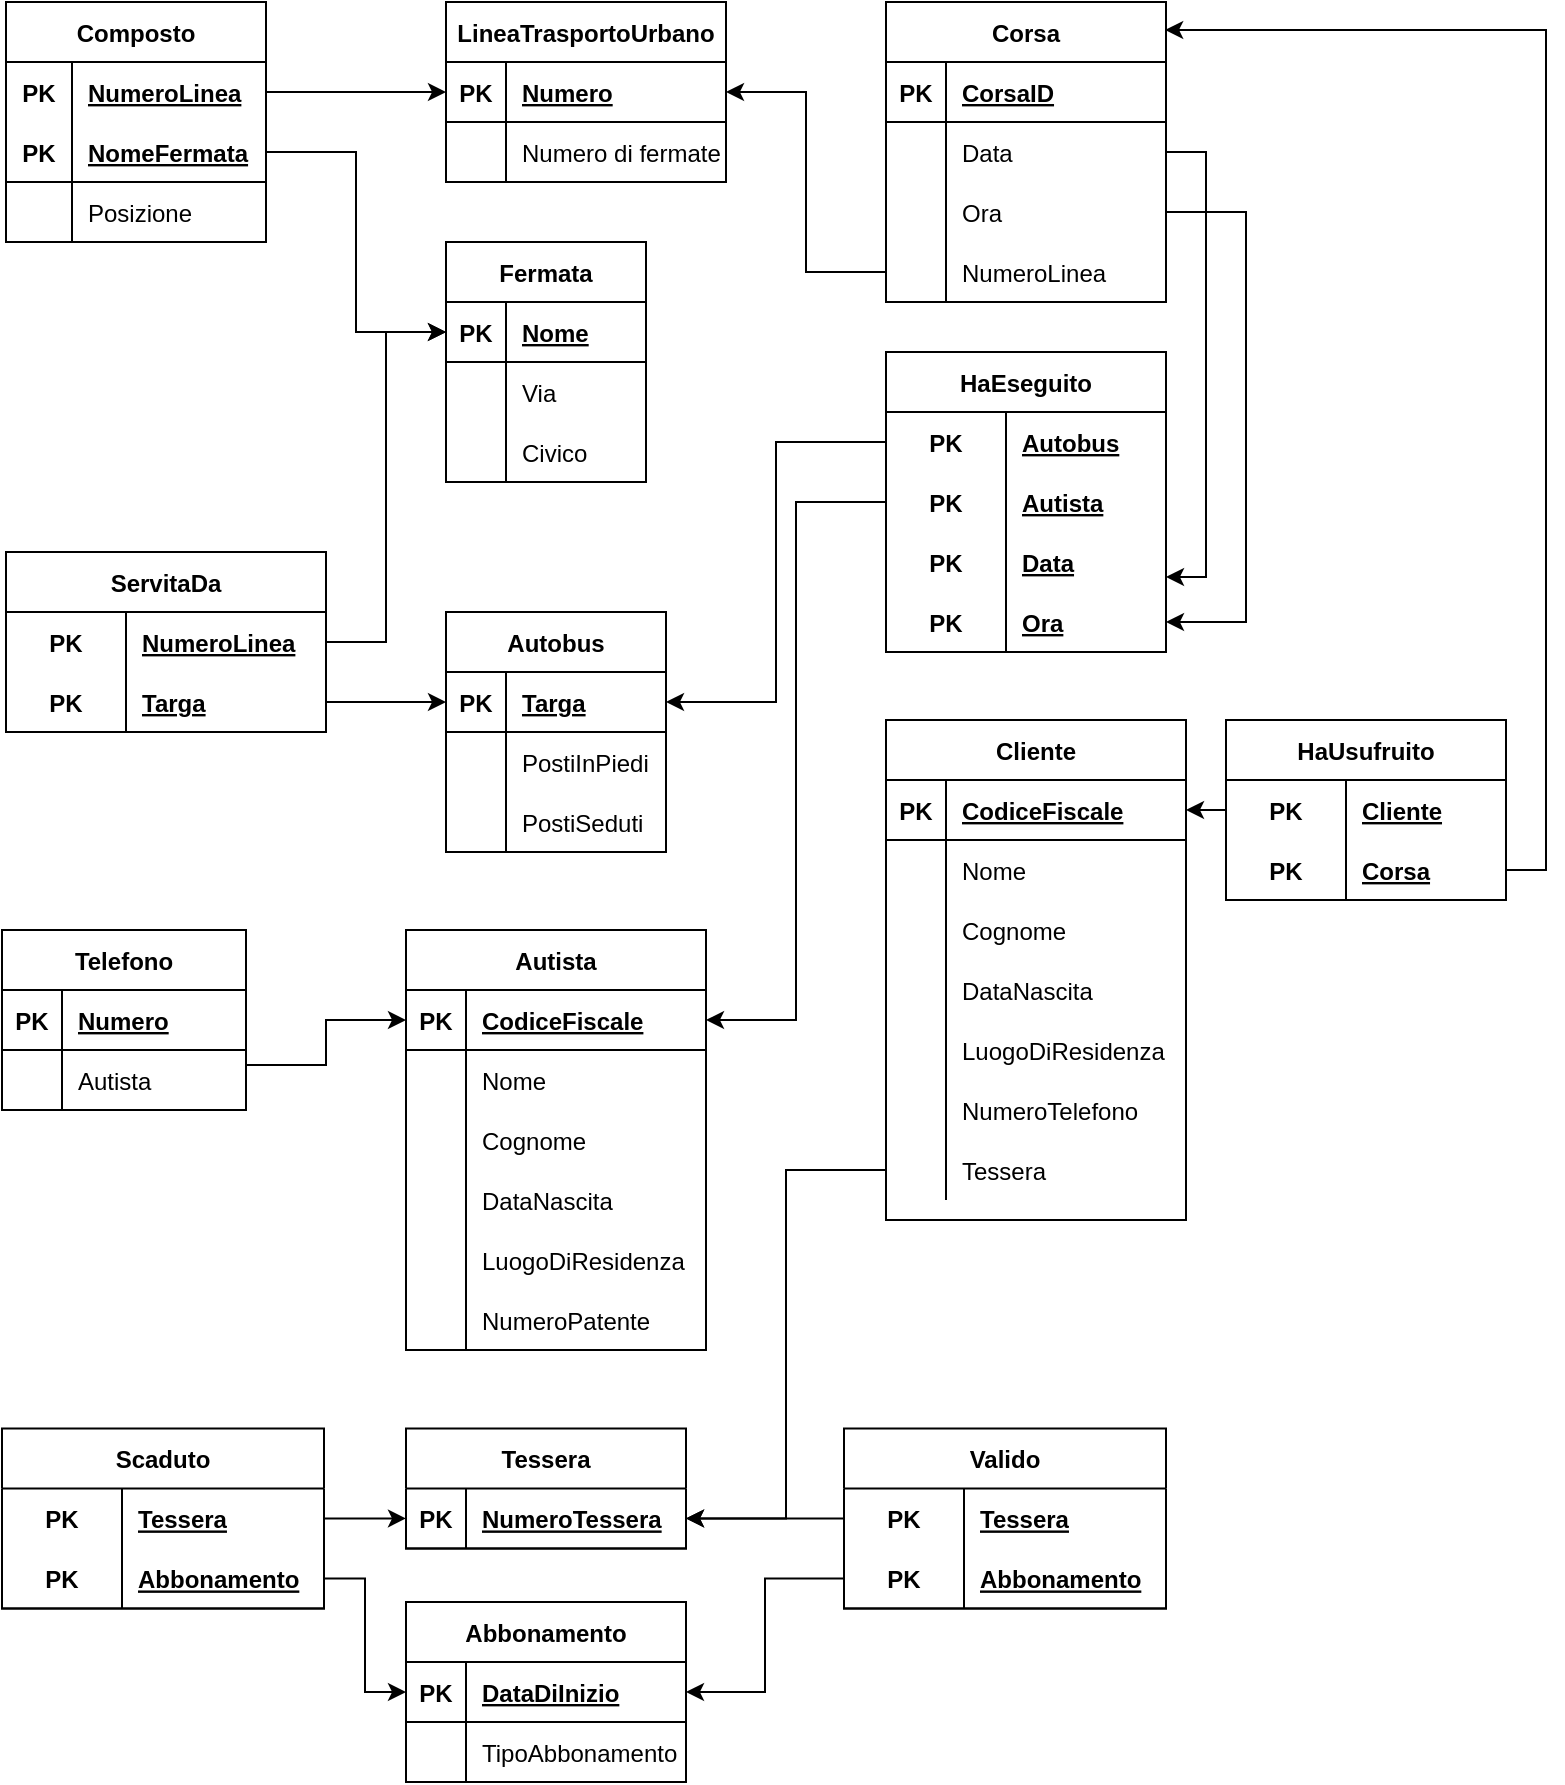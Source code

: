 <mxfile version="14.5.1" type="google"><diagram id="R2lEEEUBdFMjLlhIrx00" name="Page-1"><mxGraphModel dx="868" dy="469" grid="1" gridSize="10" guides="1" tooltips="1" connect="1" arrows="1" fold="1" page="1" pageScale="1" pageWidth="850" pageHeight="1100" background="none" math="0" shadow="0" extFonts="Permanent Marker^https://fonts.googleapis.com/css?family=Permanent+Marker"><root><mxCell id="0"/><mxCell id="1" parent="0"/><mxCell id="G9b5vdQGMBqiOfmPKndw-5" value="" style="group;" parent="1" connectable="0" vertex="1"><mxGeometry x="630" y="180" width="90" height="60" as="geometry"/></mxCell><mxCell id="l8VvY0FIRZfSxbiDbgc1-38" value="Fermata" style="shape=table;startSize=30;container=1;collapsible=1;childLayout=tableLayout;fixedRows=1;rowLines=0;fontStyle=1;align=center;resizeLast=1;" vertex="1" parent="1"><mxGeometry x="260" y="160" width="100" height="120" as="geometry"/></mxCell><mxCell id="l8VvY0FIRZfSxbiDbgc1-39" value="" style="shape=partialRectangle;collapsible=0;dropTarget=0;pointerEvents=0;fillColor=none;top=0;left=0;bottom=1;right=0;points=[[0,0.5],[1,0.5]];portConstraint=eastwest;" vertex="1" parent="l8VvY0FIRZfSxbiDbgc1-38"><mxGeometry y="30" width="100" height="30" as="geometry"/></mxCell><mxCell id="l8VvY0FIRZfSxbiDbgc1-40" value="PK" style="shape=partialRectangle;connectable=0;fillColor=none;top=0;left=0;bottom=0;right=0;fontStyle=1;overflow=hidden;" vertex="1" parent="l8VvY0FIRZfSxbiDbgc1-39"><mxGeometry width="30" height="30" as="geometry"/></mxCell><mxCell id="l8VvY0FIRZfSxbiDbgc1-41" value="Nome" style="shape=partialRectangle;connectable=0;fillColor=none;top=0;left=0;bottom=0;right=0;align=left;spacingLeft=6;fontStyle=5;overflow=hidden;" vertex="1" parent="l8VvY0FIRZfSxbiDbgc1-39"><mxGeometry x="30" width="70" height="30" as="geometry"/></mxCell><mxCell id="l8VvY0FIRZfSxbiDbgc1-42" value="" style="shape=partialRectangle;collapsible=0;dropTarget=0;pointerEvents=0;fillColor=none;top=0;left=0;bottom=0;right=0;points=[[0,0.5],[1,0.5]];portConstraint=eastwest;" vertex="1" parent="l8VvY0FIRZfSxbiDbgc1-38"><mxGeometry y="60" width="100" height="30" as="geometry"/></mxCell><mxCell id="l8VvY0FIRZfSxbiDbgc1-43" value="" style="shape=partialRectangle;connectable=0;fillColor=none;top=0;left=0;bottom=0;right=0;editable=1;overflow=hidden;" vertex="1" parent="l8VvY0FIRZfSxbiDbgc1-42"><mxGeometry width="30" height="30" as="geometry"/></mxCell><mxCell id="l8VvY0FIRZfSxbiDbgc1-44" value="Via" style="shape=partialRectangle;connectable=0;fillColor=none;top=0;left=0;bottom=0;right=0;align=left;spacingLeft=6;overflow=hidden;" vertex="1" parent="l8VvY0FIRZfSxbiDbgc1-42"><mxGeometry x="30" width="70" height="30" as="geometry"/></mxCell><mxCell id="l8VvY0FIRZfSxbiDbgc1-45" value="" style="shape=partialRectangle;collapsible=0;dropTarget=0;pointerEvents=0;fillColor=none;top=0;left=0;bottom=0;right=0;points=[[0,0.5],[1,0.5]];portConstraint=eastwest;" vertex="1" parent="l8VvY0FIRZfSxbiDbgc1-38"><mxGeometry y="90" width="100" height="30" as="geometry"/></mxCell><mxCell id="l8VvY0FIRZfSxbiDbgc1-46" value="" style="shape=partialRectangle;connectable=0;fillColor=none;top=0;left=0;bottom=0;right=0;editable=1;overflow=hidden;" vertex="1" parent="l8VvY0FIRZfSxbiDbgc1-45"><mxGeometry width="30" height="30" as="geometry"/></mxCell><mxCell id="l8VvY0FIRZfSxbiDbgc1-47" value="Civico" style="shape=partialRectangle;connectable=0;fillColor=none;top=0;left=0;bottom=0;right=0;align=left;spacingLeft=6;overflow=hidden;" vertex="1" parent="l8VvY0FIRZfSxbiDbgc1-45"><mxGeometry x="30" width="70" height="30" as="geometry"/></mxCell><mxCell id="l8VvY0FIRZfSxbiDbgc1-51" value="LineaTrasportoUrbano" style="shape=table;startSize=30;container=1;collapsible=1;childLayout=tableLayout;fixedRows=1;rowLines=0;fontStyle=1;align=center;resizeLast=1;" vertex="1" parent="1"><mxGeometry x="260" y="40" width="140" height="90" as="geometry"/></mxCell><mxCell id="l8VvY0FIRZfSxbiDbgc1-52" value="" style="shape=partialRectangle;collapsible=0;dropTarget=0;pointerEvents=0;fillColor=none;top=0;left=0;bottom=1;right=0;points=[[0,0.5],[1,0.5]];portConstraint=eastwest;" vertex="1" parent="l8VvY0FIRZfSxbiDbgc1-51"><mxGeometry y="30" width="140" height="30" as="geometry"/></mxCell><mxCell id="l8VvY0FIRZfSxbiDbgc1-53" value="PK" style="shape=partialRectangle;connectable=0;fillColor=none;top=0;left=0;bottom=0;right=0;fontStyle=1;overflow=hidden;" vertex="1" parent="l8VvY0FIRZfSxbiDbgc1-52"><mxGeometry width="30" height="30" as="geometry"/></mxCell><mxCell id="l8VvY0FIRZfSxbiDbgc1-54" value="Numero" style="shape=partialRectangle;connectable=0;fillColor=none;top=0;left=0;bottom=0;right=0;align=left;spacingLeft=6;fontStyle=5;overflow=hidden;" vertex="1" parent="l8VvY0FIRZfSxbiDbgc1-52"><mxGeometry x="30" width="110" height="30" as="geometry"/></mxCell><mxCell id="l8VvY0FIRZfSxbiDbgc1-55" value="" style="shape=partialRectangle;collapsible=0;dropTarget=0;pointerEvents=0;fillColor=none;top=0;left=0;bottom=0;right=0;points=[[0,0.5],[1,0.5]];portConstraint=eastwest;" vertex="1" parent="l8VvY0FIRZfSxbiDbgc1-51"><mxGeometry y="60" width="140" height="30" as="geometry"/></mxCell><mxCell id="l8VvY0FIRZfSxbiDbgc1-56" value="" style="shape=partialRectangle;connectable=0;fillColor=none;top=0;left=0;bottom=0;right=0;editable=1;overflow=hidden;" vertex="1" parent="l8VvY0FIRZfSxbiDbgc1-55"><mxGeometry width="30" height="30" as="geometry"/></mxCell><mxCell id="l8VvY0FIRZfSxbiDbgc1-57" value="Numero di fermate" style="shape=partialRectangle;connectable=0;fillColor=none;top=0;left=0;bottom=0;right=0;align=left;spacingLeft=6;overflow=hidden;" vertex="1" parent="l8VvY0FIRZfSxbiDbgc1-55"><mxGeometry x="30" width="110" height="30" as="geometry"/></mxCell><mxCell id="l8VvY0FIRZfSxbiDbgc1-77" value="Composto" style="shape=table;startSize=30;container=1;collapsible=1;childLayout=tableLayout;fixedRows=1;rowLines=0;fontStyle=1;align=center;resizeLast=1;" vertex="1" parent="1"><mxGeometry x="40" y="40" width="130" height="120" as="geometry"/></mxCell><mxCell id="l8VvY0FIRZfSxbiDbgc1-78" value="" style="shape=partialRectangle;collapsible=0;dropTarget=0;pointerEvents=0;fillColor=none;top=0;left=0;bottom=0;right=0;points=[[0,0.5],[1,0.5]];portConstraint=eastwest;" vertex="1" parent="l8VvY0FIRZfSxbiDbgc1-77"><mxGeometry y="30" width="130" height="30" as="geometry"/></mxCell><mxCell id="l8VvY0FIRZfSxbiDbgc1-79" value="PK" style="shape=partialRectangle;connectable=0;fillColor=none;top=0;left=0;bottom=0;right=0;fontStyle=1;overflow=hidden;" vertex="1" parent="l8VvY0FIRZfSxbiDbgc1-78"><mxGeometry width="33" height="30" as="geometry"/></mxCell><mxCell id="l8VvY0FIRZfSxbiDbgc1-80" value="NumeroLinea" style="shape=partialRectangle;connectable=0;fillColor=none;top=0;left=0;bottom=0;right=0;align=left;spacingLeft=6;fontStyle=5;overflow=hidden;" vertex="1" parent="l8VvY0FIRZfSxbiDbgc1-78"><mxGeometry x="33" width="97" height="30" as="geometry"/></mxCell><mxCell id="l8VvY0FIRZfSxbiDbgc1-81" value="" style="shape=partialRectangle;collapsible=0;dropTarget=0;pointerEvents=0;fillColor=none;top=0;left=0;bottom=1;right=0;points=[[0,0.5],[1,0.5]];portConstraint=eastwest;" vertex="1" parent="l8VvY0FIRZfSxbiDbgc1-77"><mxGeometry y="60" width="130" height="30" as="geometry"/></mxCell><mxCell id="l8VvY0FIRZfSxbiDbgc1-82" value="PK" style="shape=partialRectangle;connectable=0;fillColor=none;top=0;left=0;bottom=0;right=0;fontStyle=1;overflow=hidden;" vertex="1" parent="l8VvY0FIRZfSxbiDbgc1-81"><mxGeometry width="33" height="30" as="geometry"/></mxCell><mxCell id="l8VvY0FIRZfSxbiDbgc1-83" value="NomeFermata" style="shape=partialRectangle;connectable=0;fillColor=none;top=0;left=0;bottom=0;right=0;align=left;spacingLeft=6;fontStyle=5;overflow=hidden;" vertex="1" parent="l8VvY0FIRZfSxbiDbgc1-81"><mxGeometry x="33" width="97" height="30" as="geometry"/></mxCell><mxCell id="l8VvY0FIRZfSxbiDbgc1-84" value="" style="shape=partialRectangle;collapsible=0;dropTarget=0;pointerEvents=0;fillColor=none;top=0;left=0;bottom=0;right=0;points=[[0,0.5],[1,0.5]];portConstraint=eastwest;" vertex="1" parent="l8VvY0FIRZfSxbiDbgc1-77"><mxGeometry y="90" width="130" height="30" as="geometry"/></mxCell><mxCell id="l8VvY0FIRZfSxbiDbgc1-85" value="" style="shape=partialRectangle;connectable=0;fillColor=none;top=0;left=0;bottom=0;right=0;editable=1;overflow=hidden;" vertex="1" parent="l8VvY0FIRZfSxbiDbgc1-84"><mxGeometry width="33" height="30" as="geometry"/></mxCell><mxCell id="l8VvY0FIRZfSxbiDbgc1-86" value="Posizione" style="shape=partialRectangle;connectable=0;fillColor=none;top=0;left=0;bottom=0;right=0;align=left;spacingLeft=6;overflow=hidden;" vertex="1" parent="l8VvY0FIRZfSxbiDbgc1-84"><mxGeometry x="33" width="97" height="30" as="geometry"/></mxCell><mxCell id="l8VvY0FIRZfSxbiDbgc1-91" style="edgeStyle=orthogonalEdgeStyle;rounded=0;orthogonalLoop=1;jettySize=auto;html=1;exitX=1;exitY=0.5;exitDx=0;exitDy=0;entryX=0;entryY=0.5;entryDx=0;entryDy=0;" edge="1" parent="1" source="l8VvY0FIRZfSxbiDbgc1-78" target="l8VvY0FIRZfSxbiDbgc1-52"><mxGeometry relative="1" as="geometry"/></mxCell><mxCell id="l8VvY0FIRZfSxbiDbgc1-92" style="edgeStyle=orthogonalEdgeStyle;rounded=0;orthogonalLoop=1;jettySize=auto;html=1;exitX=1;exitY=0.5;exitDx=0;exitDy=0;entryX=0;entryY=0.5;entryDx=0;entryDy=0;" edge="1" parent="1" source="l8VvY0FIRZfSxbiDbgc1-81" target="l8VvY0FIRZfSxbiDbgc1-39"><mxGeometry relative="1" as="geometry"/></mxCell><mxCell id="l8VvY0FIRZfSxbiDbgc1-93" value="Autobus " style="shape=table;startSize=30;container=1;collapsible=1;childLayout=tableLayout;fixedRows=1;rowLines=0;fontStyle=1;align=center;resizeLast=1;" vertex="1" parent="1"><mxGeometry x="260" y="345" width="110" height="120" as="geometry"/></mxCell><mxCell id="l8VvY0FIRZfSxbiDbgc1-94" value="" style="shape=partialRectangle;collapsible=0;dropTarget=0;pointerEvents=0;fillColor=none;top=0;left=0;bottom=1;right=0;points=[[0,0.5],[1,0.5]];portConstraint=eastwest;" vertex="1" parent="l8VvY0FIRZfSxbiDbgc1-93"><mxGeometry y="30" width="110" height="30" as="geometry"/></mxCell><mxCell id="l8VvY0FIRZfSxbiDbgc1-95" value="PK" style="shape=partialRectangle;connectable=0;fillColor=none;top=0;left=0;bottom=0;right=0;fontStyle=1;overflow=hidden;" vertex="1" parent="l8VvY0FIRZfSxbiDbgc1-94"><mxGeometry width="30" height="30" as="geometry"/></mxCell><mxCell id="l8VvY0FIRZfSxbiDbgc1-96" value="Targa" style="shape=partialRectangle;connectable=0;fillColor=none;top=0;left=0;bottom=0;right=0;align=left;spacingLeft=6;fontStyle=5;overflow=hidden;" vertex="1" parent="l8VvY0FIRZfSxbiDbgc1-94"><mxGeometry x="30" width="80" height="30" as="geometry"/></mxCell><mxCell id="l8VvY0FIRZfSxbiDbgc1-97" value="" style="shape=partialRectangle;collapsible=0;dropTarget=0;pointerEvents=0;fillColor=none;top=0;left=0;bottom=0;right=0;points=[[0,0.5],[1,0.5]];portConstraint=eastwest;" vertex="1" parent="l8VvY0FIRZfSxbiDbgc1-93"><mxGeometry y="60" width="110" height="30" as="geometry"/></mxCell><mxCell id="l8VvY0FIRZfSxbiDbgc1-98" value="" style="shape=partialRectangle;connectable=0;fillColor=none;top=0;left=0;bottom=0;right=0;editable=1;overflow=hidden;" vertex="1" parent="l8VvY0FIRZfSxbiDbgc1-97"><mxGeometry width="30" height="30" as="geometry"/></mxCell><mxCell id="l8VvY0FIRZfSxbiDbgc1-99" value="PostiInPiedi" style="shape=partialRectangle;connectable=0;fillColor=none;top=0;left=0;bottom=0;right=0;align=left;spacingLeft=6;overflow=hidden;" vertex="1" parent="l8VvY0FIRZfSxbiDbgc1-97"><mxGeometry x="30" width="80" height="30" as="geometry"/></mxCell><mxCell id="l8VvY0FIRZfSxbiDbgc1-100" value="" style="shape=partialRectangle;collapsible=0;dropTarget=0;pointerEvents=0;fillColor=none;top=0;left=0;bottom=0;right=0;points=[[0,0.5],[1,0.5]];portConstraint=eastwest;" vertex="1" parent="l8VvY0FIRZfSxbiDbgc1-93"><mxGeometry y="90" width="110" height="30" as="geometry"/></mxCell><mxCell id="l8VvY0FIRZfSxbiDbgc1-101" value="" style="shape=partialRectangle;connectable=0;fillColor=none;top=0;left=0;bottom=0;right=0;editable=1;overflow=hidden;" vertex="1" parent="l8VvY0FIRZfSxbiDbgc1-100"><mxGeometry width="30" height="30" as="geometry"/></mxCell><mxCell id="l8VvY0FIRZfSxbiDbgc1-102" value="PostiSeduti" style="shape=partialRectangle;connectable=0;fillColor=none;top=0;left=0;bottom=0;right=0;align=left;spacingLeft=6;overflow=hidden;" vertex="1" parent="l8VvY0FIRZfSxbiDbgc1-100"><mxGeometry x="30" width="80" height="30" as="geometry"/></mxCell><mxCell id="l8VvY0FIRZfSxbiDbgc1-106" value="ServitaDa " style="shape=table;startSize=30;container=1;collapsible=1;childLayout=tableLayout;fixedRows=1;rowLines=0;fontStyle=1;align=center;resizeLast=1;" vertex="1" parent="1"><mxGeometry x="40" y="315" width="160" height="90" as="geometry"/></mxCell><mxCell id="l8VvY0FIRZfSxbiDbgc1-107" value="" style="shape=partialRectangle;collapsible=0;dropTarget=0;pointerEvents=0;fillColor=none;top=0;left=0;bottom=0;right=0;points=[[0,0.5],[1,0.5]];portConstraint=eastwest;" vertex="1" parent="l8VvY0FIRZfSxbiDbgc1-106"><mxGeometry y="30" width="160" height="30" as="geometry"/></mxCell><mxCell id="l8VvY0FIRZfSxbiDbgc1-108" value="PK" style="shape=partialRectangle;connectable=0;fillColor=none;top=0;left=0;bottom=0;right=0;fontStyle=1;overflow=hidden;" vertex="1" parent="l8VvY0FIRZfSxbiDbgc1-107"><mxGeometry width="60" height="30" as="geometry"/></mxCell><mxCell id="l8VvY0FIRZfSxbiDbgc1-109" value="NumeroLinea" style="shape=partialRectangle;connectable=0;fillColor=none;top=0;left=0;bottom=0;right=0;align=left;spacingLeft=6;fontStyle=5;overflow=hidden;" vertex="1" parent="l8VvY0FIRZfSxbiDbgc1-107"><mxGeometry x="60" width="100" height="30" as="geometry"/></mxCell><mxCell id="l8VvY0FIRZfSxbiDbgc1-110" value="" style="shape=partialRectangle;collapsible=0;dropTarget=0;pointerEvents=0;fillColor=none;top=0;left=0;bottom=1;right=0;points=[[0,0.5],[1,0.5]];portConstraint=eastwest;" vertex="1" parent="l8VvY0FIRZfSxbiDbgc1-106"><mxGeometry y="60" width="160" height="30" as="geometry"/></mxCell><mxCell id="l8VvY0FIRZfSxbiDbgc1-111" value="PK" style="shape=partialRectangle;connectable=0;fillColor=none;top=0;left=0;bottom=0;right=0;fontStyle=1;overflow=hidden;" vertex="1" parent="l8VvY0FIRZfSxbiDbgc1-110"><mxGeometry width="60" height="30" as="geometry"/></mxCell><mxCell id="l8VvY0FIRZfSxbiDbgc1-112" value="Targa" style="shape=partialRectangle;connectable=0;fillColor=none;top=0;left=0;bottom=0;right=0;align=left;spacingLeft=6;fontStyle=5;overflow=hidden;" vertex="1" parent="l8VvY0FIRZfSxbiDbgc1-110"><mxGeometry x="60" width="100" height="30" as="geometry"/></mxCell><mxCell id="l8VvY0FIRZfSxbiDbgc1-119" style="edgeStyle=orthogonalEdgeStyle;rounded=0;orthogonalLoop=1;jettySize=auto;html=1;exitX=1;exitY=0.5;exitDx=0;exitDy=0;entryX=0;entryY=0.5;entryDx=0;entryDy=0;" edge="1" parent="1" source="l8VvY0FIRZfSxbiDbgc1-110" target="l8VvY0FIRZfSxbiDbgc1-94"><mxGeometry relative="1" as="geometry"/></mxCell><mxCell id="l8VvY0FIRZfSxbiDbgc1-120" style="edgeStyle=orthogonalEdgeStyle;rounded=0;orthogonalLoop=1;jettySize=auto;html=1;exitX=1;exitY=0.5;exitDx=0;exitDy=0;entryX=0;entryY=0.5;entryDx=0;entryDy=0;" edge="1" parent="1" source="l8VvY0FIRZfSxbiDbgc1-107" target="l8VvY0FIRZfSxbiDbgc1-39"><mxGeometry relative="1" as="geometry"/></mxCell><mxCell id="l8VvY0FIRZfSxbiDbgc1-173" value="HaEseguito" style="shape=table;startSize=30;container=1;collapsible=1;childLayout=tableLayout;fixedRows=1;rowLines=0;fontStyle=1;align=center;resizeLast=1;" vertex="1" parent="1"><mxGeometry x="480" y="215" width="140" height="150" as="geometry"/></mxCell><mxCell id="l8VvY0FIRZfSxbiDbgc1-174" value="" style="shape=partialRectangle;collapsible=0;dropTarget=0;pointerEvents=0;fillColor=none;top=0;left=0;bottom=0;right=0;points=[[0,0.5],[1,0.5]];portConstraint=eastwest;" vertex="1" parent="l8VvY0FIRZfSxbiDbgc1-173"><mxGeometry y="30" width="140" height="30" as="geometry"/></mxCell><mxCell id="l8VvY0FIRZfSxbiDbgc1-175" value="PK" style="shape=partialRectangle;connectable=0;fillColor=none;top=0;left=0;bottom=0;right=0;fontStyle=1;overflow=hidden;" vertex="1" parent="l8VvY0FIRZfSxbiDbgc1-174"><mxGeometry width="60" height="30" as="geometry"/></mxCell><mxCell id="l8VvY0FIRZfSxbiDbgc1-176" value="Autobus" style="shape=partialRectangle;connectable=0;fillColor=none;top=0;left=0;bottom=0;right=0;align=left;spacingLeft=6;fontStyle=5;overflow=hidden;" vertex="1" parent="l8VvY0FIRZfSxbiDbgc1-174"><mxGeometry x="60" width="80" height="30" as="geometry"/></mxCell><mxCell id="l8VvY0FIRZfSxbiDbgc1-186" value="" style="shape=partialRectangle;collapsible=0;dropTarget=0;pointerEvents=0;fillColor=none;top=0;left=0;bottom=0;right=0;points=[[0,0.5],[1,0.5]];portConstraint=eastwest;" vertex="1" parent="l8VvY0FIRZfSxbiDbgc1-173"><mxGeometry y="60" width="140" height="30" as="geometry"/></mxCell><mxCell id="l8VvY0FIRZfSxbiDbgc1-187" value="PK" style="shape=partialRectangle;connectable=0;fillColor=none;top=0;left=0;bottom=0;right=0;fontStyle=1;overflow=hidden;" vertex="1" parent="l8VvY0FIRZfSxbiDbgc1-186"><mxGeometry width="60" height="30" as="geometry"/></mxCell><mxCell id="l8VvY0FIRZfSxbiDbgc1-188" value="Autista" style="shape=partialRectangle;connectable=0;fillColor=none;top=0;left=0;bottom=0;right=0;align=left;spacingLeft=6;fontStyle=5;overflow=hidden;" vertex="1" parent="l8VvY0FIRZfSxbiDbgc1-186"><mxGeometry x="60" width="80" height="30" as="geometry"/></mxCell><mxCell id="l8VvY0FIRZfSxbiDbgc1-189" value="" style="shape=partialRectangle;collapsible=0;dropTarget=0;pointerEvents=0;fillColor=none;top=0;left=0;bottom=0;right=0;points=[[0,0.5],[1,0.5]];portConstraint=eastwest;" vertex="1" parent="l8VvY0FIRZfSxbiDbgc1-173"><mxGeometry y="90" width="140" height="30" as="geometry"/></mxCell><mxCell id="l8VvY0FIRZfSxbiDbgc1-190" value="PK" style="shape=partialRectangle;connectable=0;fillColor=none;top=0;left=0;bottom=0;right=0;fontStyle=1;overflow=hidden;" vertex="1" parent="l8VvY0FIRZfSxbiDbgc1-189"><mxGeometry width="60" height="30" as="geometry"/></mxCell><mxCell id="l8VvY0FIRZfSxbiDbgc1-191" value="Data" style="shape=partialRectangle;connectable=0;fillColor=none;top=0;left=0;bottom=0;right=0;align=left;spacingLeft=6;fontStyle=5;overflow=hidden;" vertex="1" parent="l8VvY0FIRZfSxbiDbgc1-189"><mxGeometry x="60" width="80" height="30" as="geometry"/></mxCell><mxCell id="l8VvY0FIRZfSxbiDbgc1-177" value="" style="shape=partialRectangle;collapsible=0;dropTarget=0;pointerEvents=0;fillColor=none;top=0;left=0;bottom=1;right=0;points=[[0,0.5],[1,0.5]];portConstraint=eastwest;" vertex="1" parent="l8VvY0FIRZfSxbiDbgc1-173"><mxGeometry y="120" width="140" height="30" as="geometry"/></mxCell><mxCell id="l8VvY0FIRZfSxbiDbgc1-178" value="PK" style="shape=partialRectangle;connectable=0;fillColor=none;top=0;left=0;bottom=0;right=0;fontStyle=1;overflow=hidden;" vertex="1" parent="l8VvY0FIRZfSxbiDbgc1-177"><mxGeometry width="60" height="30" as="geometry"/></mxCell><mxCell id="l8VvY0FIRZfSxbiDbgc1-179" value="Ora" style="shape=partialRectangle;connectable=0;fillColor=none;top=0;left=0;bottom=0;right=0;align=left;spacingLeft=6;fontStyle=5;overflow=hidden;" vertex="1" parent="l8VvY0FIRZfSxbiDbgc1-177"><mxGeometry x="60" width="80" height="30" as="geometry"/></mxCell><mxCell id="l8VvY0FIRZfSxbiDbgc1-192" style="edgeStyle=orthogonalEdgeStyle;rounded=0;orthogonalLoop=1;jettySize=auto;html=1;exitX=0;exitY=0.5;exitDx=0;exitDy=0;entryX=1;entryY=0.5;entryDx=0;entryDy=0;" edge="1" parent="1" source="l8VvY0FIRZfSxbiDbgc1-174" target="l8VvY0FIRZfSxbiDbgc1-94"><mxGeometry relative="1" as="geometry"/></mxCell><mxCell id="l8VvY0FIRZfSxbiDbgc1-193" value="Autista " style="shape=table;startSize=30;container=1;collapsible=1;childLayout=tableLayout;fixedRows=1;rowLines=0;fontStyle=1;align=center;resizeLast=1;" vertex="1" parent="1"><mxGeometry x="240" y="504" width="150" height="210" as="geometry"/></mxCell><mxCell id="l8VvY0FIRZfSxbiDbgc1-194" value="" style="shape=partialRectangle;collapsible=0;dropTarget=0;pointerEvents=0;fillColor=none;top=0;left=0;bottom=1;right=0;points=[[0,0.5],[1,0.5]];portConstraint=eastwest;" vertex="1" parent="l8VvY0FIRZfSxbiDbgc1-193"><mxGeometry y="30" width="150" height="30" as="geometry"/></mxCell><mxCell id="l8VvY0FIRZfSxbiDbgc1-195" value="PK" style="shape=partialRectangle;connectable=0;fillColor=none;top=0;left=0;bottom=0;right=0;fontStyle=1;overflow=hidden;" vertex="1" parent="l8VvY0FIRZfSxbiDbgc1-194"><mxGeometry width="30" height="30" as="geometry"/></mxCell><mxCell id="l8VvY0FIRZfSxbiDbgc1-196" value="CodiceFiscale" style="shape=partialRectangle;connectable=0;fillColor=none;top=0;left=0;bottom=0;right=0;align=left;spacingLeft=6;fontStyle=5;overflow=hidden;" vertex="1" parent="l8VvY0FIRZfSxbiDbgc1-194"><mxGeometry x="30" width="120" height="30" as="geometry"/></mxCell><mxCell id="l8VvY0FIRZfSxbiDbgc1-197" value="" style="shape=partialRectangle;collapsible=0;dropTarget=0;pointerEvents=0;fillColor=none;top=0;left=0;bottom=0;right=0;points=[[0,0.5],[1,0.5]];portConstraint=eastwest;" vertex="1" parent="l8VvY0FIRZfSxbiDbgc1-193"><mxGeometry y="60" width="150" height="30" as="geometry"/></mxCell><mxCell id="l8VvY0FIRZfSxbiDbgc1-198" value="" style="shape=partialRectangle;connectable=0;fillColor=none;top=0;left=0;bottom=0;right=0;editable=1;overflow=hidden;" vertex="1" parent="l8VvY0FIRZfSxbiDbgc1-197"><mxGeometry width="30" height="30" as="geometry"/></mxCell><mxCell id="l8VvY0FIRZfSxbiDbgc1-199" value="Nome" style="shape=partialRectangle;connectable=0;fillColor=none;top=0;left=0;bottom=0;right=0;align=left;spacingLeft=6;overflow=hidden;" vertex="1" parent="l8VvY0FIRZfSxbiDbgc1-197"><mxGeometry x="30" width="120" height="30" as="geometry"/></mxCell><mxCell id="l8VvY0FIRZfSxbiDbgc1-209" value="" style="shape=partialRectangle;collapsible=0;dropTarget=0;pointerEvents=0;fillColor=none;top=0;left=0;bottom=0;right=0;points=[[0,0.5],[1,0.5]];portConstraint=eastwest;" vertex="1" parent="l8VvY0FIRZfSxbiDbgc1-193"><mxGeometry y="90" width="150" height="30" as="geometry"/></mxCell><mxCell id="l8VvY0FIRZfSxbiDbgc1-210" value="" style="shape=partialRectangle;connectable=0;fillColor=none;top=0;left=0;bottom=0;right=0;editable=1;overflow=hidden;" vertex="1" parent="l8VvY0FIRZfSxbiDbgc1-209"><mxGeometry width="30" height="30" as="geometry"/></mxCell><mxCell id="l8VvY0FIRZfSxbiDbgc1-211" value="Cognome" style="shape=partialRectangle;connectable=0;fillColor=none;top=0;left=0;bottom=0;right=0;align=left;spacingLeft=6;overflow=hidden;" vertex="1" parent="l8VvY0FIRZfSxbiDbgc1-209"><mxGeometry x="30" width="120" height="30" as="geometry"/></mxCell><mxCell id="l8VvY0FIRZfSxbiDbgc1-206" value="" style="shape=partialRectangle;collapsible=0;dropTarget=0;pointerEvents=0;fillColor=none;top=0;left=0;bottom=0;right=0;points=[[0,0.5],[1,0.5]];portConstraint=eastwest;" vertex="1" parent="l8VvY0FIRZfSxbiDbgc1-193"><mxGeometry y="120" width="150" height="30" as="geometry"/></mxCell><mxCell id="l8VvY0FIRZfSxbiDbgc1-207" value="" style="shape=partialRectangle;connectable=0;fillColor=none;top=0;left=0;bottom=0;right=0;editable=1;overflow=hidden;" vertex="1" parent="l8VvY0FIRZfSxbiDbgc1-206"><mxGeometry width="30" height="30" as="geometry"/></mxCell><mxCell id="l8VvY0FIRZfSxbiDbgc1-208" value="DataNascita" style="shape=partialRectangle;connectable=0;fillColor=none;top=0;left=0;bottom=0;right=0;align=left;spacingLeft=6;overflow=hidden;" vertex="1" parent="l8VvY0FIRZfSxbiDbgc1-206"><mxGeometry x="30" width="120" height="30" as="geometry"/></mxCell><mxCell id="l8VvY0FIRZfSxbiDbgc1-200" value="" style="shape=partialRectangle;collapsible=0;dropTarget=0;pointerEvents=0;fillColor=none;top=0;left=0;bottom=0;right=0;points=[[0,0.5],[1,0.5]];portConstraint=eastwest;" vertex="1" parent="l8VvY0FIRZfSxbiDbgc1-193"><mxGeometry y="150" width="150" height="30" as="geometry"/></mxCell><mxCell id="l8VvY0FIRZfSxbiDbgc1-201" value="" style="shape=partialRectangle;connectable=0;fillColor=none;top=0;left=0;bottom=0;right=0;editable=1;overflow=hidden;" vertex="1" parent="l8VvY0FIRZfSxbiDbgc1-200"><mxGeometry width="30" height="30" as="geometry"/></mxCell><mxCell id="l8VvY0FIRZfSxbiDbgc1-202" value="LuogoDiResidenza" style="shape=partialRectangle;connectable=0;fillColor=none;top=0;left=0;bottom=0;right=0;align=left;spacingLeft=6;overflow=hidden;" vertex="1" parent="l8VvY0FIRZfSxbiDbgc1-200"><mxGeometry x="30" width="120" height="30" as="geometry"/></mxCell><mxCell id="l8VvY0FIRZfSxbiDbgc1-203" value="" style="shape=partialRectangle;collapsible=0;dropTarget=0;pointerEvents=0;fillColor=none;top=0;left=0;bottom=0;right=0;points=[[0,0.5],[1,0.5]];portConstraint=eastwest;" vertex="1" parent="l8VvY0FIRZfSxbiDbgc1-193"><mxGeometry y="180" width="150" height="30" as="geometry"/></mxCell><mxCell id="l8VvY0FIRZfSxbiDbgc1-204" value="" style="shape=partialRectangle;connectable=0;fillColor=none;top=0;left=0;bottom=0;right=0;editable=1;overflow=hidden;" vertex="1" parent="l8VvY0FIRZfSxbiDbgc1-203"><mxGeometry width="30" height="30" as="geometry"/></mxCell><mxCell id="l8VvY0FIRZfSxbiDbgc1-205" value="NumeroPatente" style="shape=partialRectangle;connectable=0;fillColor=none;top=0;left=0;bottom=0;right=0;align=left;spacingLeft=6;overflow=hidden;" vertex="1" parent="l8VvY0FIRZfSxbiDbgc1-203"><mxGeometry x="30" width="120" height="30" as="geometry"/></mxCell><mxCell id="l8VvY0FIRZfSxbiDbgc1-212" style="edgeStyle=orthogonalEdgeStyle;rounded=0;orthogonalLoop=1;jettySize=auto;html=1;exitX=0;exitY=0.5;exitDx=0;exitDy=0;entryX=1;entryY=0.5;entryDx=0;entryDy=0;" edge="1" parent="1" source="l8VvY0FIRZfSxbiDbgc1-186" target="l8VvY0FIRZfSxbiDbgc1-194"><mxGeometry relative="1" as="geometry"/></mxCell><mxCell id="l8VvY0FIRZfSxbiDbgc1-226" value="Cliente" style="shape=table;startSize=30;container=1;collapsible=1;childLayout=tableLayout;fixedRows=1;rowLines=0;fontStyle=1;align=center;resizeLast=1;" vertex="1" parent="1"><mxGeometry x="480" y="399" width="150" height="250" as="geometry"/></mxCell><mxCell id="l8VvY0FIRZfSxbiDbgc1-227" value="" style="shape=partialRectangle;collapsible=0;dropTarget=0;pointerEvents=0;fillColor=none;top=0;left=0;bottom=1;right=0;points=[[0,0.5],[1,0.5]];portConstraint=eastwest;" vertex="1" parent="l8VvY0FIRZfSxbiDbgc1-226"><mxGeometry y="30" width="150" height="30" as="geometry"/></mxCell><mxCell id="l8VvY0FIRZfSxbiDbgc1-228" value="PK" style="shape=partialRectangle;connectable=0;fillColor=none;top=0;left=0;bottom=0;right=0;fontStyle=1;overflow=hidden;" vertex="1" parent="l8VvY0FIRZfSxbiDbgc1-227"><mxGeometry width="30" height="30" as="geometry"/></mxCell><mxCell id="l8VvY0FIRZfSxbiDbgc1-229" value="CodiceFiscale" style="shape=partialRectangle;connectable=0;fillColor=none;top=0;left=0;bottom=0;right=0;align=left;spacingLeft=6;fontStyle=5;overflow=hidden;" vertex="1" parent="l8VvY0FIRZfSxbiDbgc1-227"><mxGeometry x="30" width="120" height="30" as="geometry"/></mxCell><mxCell id="l8VvY0FIRZfSxbiDbgc1-230" value="" style="shape=partialRectangle;collapsible=0;dropTarget=0;pointerEvents=0;fillColor=none;top=0;left=0;bottom=0;right=0;points=[[0,0.5],[1,0.5]];portConstraint=eastwest;" vertex="1" parent="l8VvY0FIRZfSxbiDbgc1-226"><mxGeometry y="60" width="150" height="30" as="geometry"/></mxCell><mxCell id="l8VvY0FIRZfSxbiDbgc1-231" value="" style="shape=partialRectangle;connectable=0;fillColor=none;top=0;left=0;bottom=0;right=0;editable=1;overflow=hidden;" vertex="1" parent="l8VvY0FIRZfSxbiDbgc1-230"><mxGeometry width="30" height="30" as="geometry"/></mxCell><mxCell id="l8VvY0FIRZfSxbiDbgc1-232" value="Nome" style="shape=partialRectangle;connectable=0;fillColor=none;top=0;left=0;bottom=0;right=0;align=left;spacingLeft=6;overflow=hidden;" vertex="1" parent="l8VvY0FIRZfSxbiDbgc1-230"><mxGeometry x="30" width="120" height="30" as="geometry"/></mxCell><mxCell id="l8VvY0FIRZfSxbiDbgc1-233" value="" style="shape=partialRectangle;collapsible=0;dropTarget=0;pointerEvents=0;fillColor=none;top=0;left=0;bottom=0;right=0;points=[[0,0.5],[1,0.5]];portConstraint=eastwest;" vertex="1" parent="l8VvY0FIRZfSxbiDbgc1-226"><mxGeometry y="90" width="150" height="30" as="geometry"/></mxCell><mxCell id="l8VvY0FIRZfSxbiDbgc1-234" value="" style="shape=partialRectangle;connectable=0;fillColor=none;top=0;left=0;bottom=0;right=0;editable=1;overflow=hidden;" vertex="1" parent="l8VvY0FIRZfSxbiDbgc1-233"><mxGeometry width="30" height="30" as="geometry"/></mxCell><mxCell id="l8VvY0FIRZfSxbiDbgc1-235" value="Cognome" style="shape=partialRectangle;connectable=0;fillColor=none;top=0;left=0;bottom=0;right=0;align=left;spacingLeft=6;overflow=hidden;" vertex="1" parent="l8VvY0FIRZfSxbiDbgc1-233"><mxGeometry x="30" width="120" height="30" as="geometry"/></mxCell><mxCell id="l8VvY0FIRZfSxbiDbgc1-236" value="" style="shape=partialRectangle;collapsible=0;dropTarget=0;pointerEvents=0;fillColor=none;top=0;left=0;bottom=0;right=0;points=[[0,0.5],[1,0.5]];portConstraint=eastwest;" vertex="1" parent="l8VvY0FIRZfSxbiDbgc1-226"><mxGeometry y="120" width="150" height="30" as="geometry"/></mxCell><mxCell id="l8VvY0FIRZfSxbiDbgc1-237" value="" style="shape=partialRectangle;connectable=0;fillColor=none;top=0;left=0;bottom=0;right=0;editable=1;overflow=hidden;" vertex="1" parent="l8VvY0FIRZfSxbiDbgc1-236"><mxGeometry width="30" height="30" as="geometry"/></mxCell><mxCell id="l8VvY0FIRZfSxbiDbgc1-238" value="DataNascita" style="shape=partialRectangle;connectable=0;fillColor=none;top=0;left=0;bottom=0;right=0;align=left;spacingLeft=6;overflow=hidden;" vertex="1" parent="l8VvY0FIRZfSxbiDbgc1-236"><mxGeometry x="30" width="120" height="30" as="geometry"/></mxCell><mxCell id="l8VvY0FIRZfSxbiDbgc1-239" value="" style="shape=partialRectangle;collapsible=0;dropTarget=0;pointerEvents=0;fillColor=none;top=0;left=0;bottom=0;right=0;points=[[0,0.5],[1,0.5]];portConstraint=eastwest;" vertex="1" parent="l8VvY0FIRZfSxbiDbgc1-226"><mxGeometry y="150" width="150" height="30" as="geometry"/></mxCell><mxCell id="l8VvY0FIRZfSxbiDbgc1-240" value="" style="shape=partialRectangle;connectable=0;fillColor=none;top=0;left=0;bottom=0;right=0;editable=1;overflow=hidden;" vertex="1" parent="l8VvY0FIRZfSxbiDbgc1-239"><mxGeometry width="30" height="30" as="geometry"/></mxCell><mxCell id="l8VvY0FIRZfSxbiDbgc1-241" value="LuogoDiResidenza" style="shape=partialRectangle;connectable=0;fillColor=none;top=0;left=0;bottom=0;right=0;align=left;spacingLeft=6;overflow=hidden;" vertex="1" parent="l8VvY0FIRZfSxbiDbgc1-239"><mxGeometry x="30" width="120" height="30" as="geometry"/></mxCell><mxCell id="l8VvY0FIRZfSxbiDbgc1-245" value="" style="shape=partialRectangle;collapsible=0;dropTarget=0;pointerEvents=0;fillColor=none;top=0;left=0;bottom=0;right=0;points=[[0,0.5],[1,0.5]];portConstraint=eastwest;" vertex="1" parent="l8VvY0FIRZfSxbiDbgc1-226"><mxGeometry y="180" width="150" height="30" as="geometry"/></mxCell><mxCell id="l8VvY0FIRZfSxbiDbgc1-246" value="" style="shape=partialRectangle;connectable=0;fillColor=none;top=0;left=0;bottom=0;right=0;editable=1;overflow=hidden;" vertex="1" parent="l8VvY0FIRZfSxbiDbgc1-245"><mxGeometry width="30" height="30" as="geometry"/></mxCell><mxCell id="l8VvY0FIRZfSxbiDbgc1-247" value="NumeroTelefono" style="shape=partialRectangle;connectable=0;fillColor=none;top=0;left=0;bottom=0;right=0;align=left;spacingLeft=6;overflow=hidden;" vertex="1" parent="l8VvY0FIRZfSxbiDbgc1-245"><mxGeometry x="30" width="120" height="30" as="geometry"/></mxCell><mxCell id="l8VvY0FIRZfSxbiDbgc1-242" value="" style="shape=partialRectangle;collapsible=0;dropTarget=0;pointerEvents=0;fillColor=none;top=0;left=0;bottom=0;right=0;points=[[0,0.5],[1,0.5]];portConstraint=eastwest;" vertex="1" parent="l8VvY0FIRZfSxbiDbgc1-226"><mxGeometry y="210" width="150" height="30" as="geometry"/></mxCell><mxCell id="l8VvY0FIRZfSxbiDbgc1-243" value="" style="shape=partialRectangle;connectable=0;fillColor=none;top=0;left=0;bottom=0;right=0;editable=1;overflow=hidden;" vertex="1" parent="l8VvY0FIRZfSxbiDbgc1-242"><mxGeometry width="30" height="30" as="geometry"/></mxCell><mxCell id="l8VvY0FIRZfSxbiDbgc1-244" value="Tessera" style="shape=partialRectangle;connectable=0;fillColor=none;top=0;left=0;bottom=0;right=0;align=left;spacingLeft=6;overflow=hidden;" vertex="1" parent="l8VvY0FIRZfSxbiDbgc1-242"><mxGeometry x="30" width="120" height="30" as="geometry"/></mxCell><mxCell id="l8VvY0FIRZfSxbiDbgc1-303" style="edgeStyle=orthogonalEdgeStyle;rounded=0;orthogonalLoop=1;jettySize=auto;html=1;exitX=1;exitY=0.75;exitDx=0;exitDy=0;entryX=0;entryY=0.5;entryDx=0;entryDy=0;" edge="1" parent="1" source="l8VvY0FIRZfSxbiDbgc1-290" target="l8VvY0FIRZfSxbiDbgc1-194"><mxGeometry relative="1" as="geometry"/></mxCell><mxCell id="l8VvY0FIRZfSxbiDbgc1-290" value="Telefono" style="shape=table;startSize=30;container=1;collapsible=1;childLayout=tableLayout;fixedRows=1;rowLines=0;fontStyle=1;align=center;resizeLast=1;" vertex="1" parent="1"><mxGeometry x="38" y="504" width="122" height="90" as="geometry"/></mxCell><mxCell id="l8VvY0FIRZfSxbiDbgc1-291" value="" style="shape=partialRectangle;collapsible=0;dropTarget=0;pointerEvents=0;fillColor=none;top=0;left=0;bottom=1;right=0;points=[[0,0.5],[1,0.5]];portConstraint=eastwest;" vertex="1" parent="l8VvY0FIRZfSxbiDbgc1-290"><mxGeometry y="30" width="122" height="30" as="geometry"/></mxCell><mxCell id="l8VvY0FIRZfSxbiDbgc1-292" value="PK" style="shape=partialRectangle;connectable=0;fillColor=none;top=0;left=0;bottom=0;right=0;fontStyle=1;overflow=hidden;" vertex="1" parent="l8VvY0FIRZfSxbiDbgc1-291"><mxGeometry width="30" height="30" as="geometry"/></mxCell><mxCell id="l8VvY0FIRZfSxbiDbgc1-293" value="Numero" style="shape=partialRectangle;connectable=0;fillColor=none;top=0;left=0;bottom=0;right=0;align=left;spacingLeft=6;fontStyle=5;overflow=hidden;" vertex="1" parent="l8VvY0FIRZfSxbiDbgc1-291"><mxGeometry x="30" width="92" height="30" as="geometry"/></mxCell><mxCell id="l8VvY0FIRZfSxbiDbgc1-294" value="" style="shape=partialRectangle;collapsible=0;dropTarget=0;pointerEvents=0;fillColor=none;top=0;left=0;bottom=0;right=0;points=[[0,0.5],[1,0.5]];portConstraint=eastwest;" vertex="1" parent="l8VvY0FIRZfSxbiDbgc1-290"><mxGeometry y="60" width="122" height="30" as="geometry"/></mxCell><mxCell id="l8VvY0FIRZfSxbiDbgc1-295" value="" style="shape=partialRectangle;connectable=0;fillColor=none;top=0;left=0;bottom=0;right=0;editable=1;overflow=hidden;" vertex="1" parent="l8VvY0FIRZfSxbiDbgc1-294"><mxGeometry width="30" height="30" as="geometry"/></mxCell><mxCell id="l8VvY0FIRZfSxbiDbgc1-296" value="Autista" style="shape=partialRectangle;connectable=0;fillColor=none;top=0;left=0;bottom=0;right=0;align=left;spacingLeft=6;overflow=hidden;" vertex="1" parent="l8VvY0FIRZfSxbiDbgc1-294"><mxGeometry x="30" width="92" height="30" as="geometry"/></mxCell><mxCell id="l8VvY0FIRZfSxbiDbgc1-304" value="HaUsufruito" style="shape=table;startSize=30;container=1;collapsible=1;childLayout=tableLayout;fixedRows=1;rowLines=0;fontStyle=1;align=center;resizeLast=1;" vertex="1" parent="1"><mxGeometry x="650" y="399" width="140" height="90" as="geometry"/></mxCell><mxCell id="l8VvY0FIRZfSxbiDbgc1-305" value="" style="shape=partialRectangle;collapsible=0;dropTarget=0;pointerEvents=0;fillColor=none;top=0;left=0;bottom=0;right=0;points=[[0,0.5],[1,0.5]];portConstraint=eastwest;" vertex="1" parent="l8VvY0FIRZfSxbiDbgc1-304"><mxGeometry y="30" width="140" height="30" as="geometry"/></mxCell><mxCell id="l8VvY0FIRZfSxbiDbgc1-306" value="PK" style="shape=partialRectangle;connectable=0;fillColor=none;top=0;left=0;bottom=0;right=0;fontStyle=1;overflow=hidden;" vertex="1" parent="l8VvY0FIRZfSxbiDbgc1-305"><mxGeometry width="60" height="30" as="geometry"/></mxCell><mxCell id="l8VvY0FIRZfSxbiDbgc1-307" value="Cliente" style="shape=partialRectangle;connectable=0;fillColor=none;top=0;left=0;bottom=0;right=0;align=left;spacingLeft=6;fontStyle=5;overflow=hidden;" vertex="1" parent="l8VvY0FIRZfSxbiDbgc1-305"><mxGeometry x="60" width="80" height="30" as="geometry"/></mxCell><mxCell id="l8VvY0FIRZfSxbiDbgc1-308" value="" style="shape=partialRectangle;collapsible=0;dropTarget=0;pointerEvents=0;fillColor=none;top=0;left=0;bottom=1;right=0;points=[[0,0.5],[1,0.5]];portConstraint=eastwest;" vertex="1" parent="l8VvY0FIRZfSxbiDbgc1-304"><mxGeometry y="60" width="140" height="30" as="geometry"/></mxCell><mxCell id="l8VvY0FIRZfSxbiDbgc1-309" value="PK" style="shape=partialRectangle;connectable=0;fillColor=none;top=0;left=0;bottom=0;right=0;fontStyle=1;overflow=hidden;" vertex="1" parent="l8VvY0FIRZfSxbiDbgc1-308"><mxGeometry width="60" height="30" as="geometry"/></mxCell><mxCell id="l8VvY0FIRZfSxbiDbgc1-310" value="Corsa" style="shape=partialRectangle;connectable=0;fillColor=none;top=0;left=0;bottom=0;right=0;align=left;spacingLeft=6;fontStyle=5;overflow=hidden;" vertex="1" parent="l8VvY0FIRZfSxbiDbgc1-308"><mxGeometry x="60" width="80" height="30" as="geometry"/></mxCell><mxCell id="l8VvY0FIRZfSxbiDbgc1-318" value="Corsa" style="shape=table;startSize=30;container=1;collapsible=1;childLayout=tableLayout;fixedRows=1;rowLines=0;fontStyle=1;align=center;resizeLast=1;" vertex="1" parent="1"><mxGeometry x="480" y="40" width="140" height="150" as="geometry"/></mxCell><mxCell id="l8VvY0FIRZfSxbiDbgc1-319" value="" style="shape=partialRectangle;collapsible=0;dropTarget=0;pointerEvents=0;fillColor=none;top=0;left=0;bottom=1;right=0;points=[[0,0.5],[1,0.5]];portConstraint=eastwest;" vertex="1" parent="l8VvY0FIRZfSxbiDbgc1-318"><mxGeometry y="30" width="140" height="30" as="geometry"/></mxCell><mxCell id="l8VvY0FIRZfSxbiDbgc1-320" value="PK" style="shape=partialRectangle;connectable=0;fillColor=none;top=0;left=0;bottom=0;right=0;fontStyle=1;overflow=hidden;" vertex="1" parent="l8VvY0FIRZfSxbiDbgc1-319"><mxGeometry width="30" height="30" as="geometry"/></mxCell><mxCell id="l8VvY0FIRZfSxbiDbgc1-321" value="CorsaID" style="shape=partialRectangle;connectable=0;fillColor=none;top=0;left=0;bottom=0;right=0;align=left;spacingLeft=6;fontStyle=5;overflow=hidden;" vertex="1" parent="l8VvY0FIRZfSxbiDbgc1-319"><mxGeometry x="30" width="110" height="30" as="geometry"/></mxCell><mxCell id="l8VvY0FIRZfSxbiDbgc1-322" value="" style="shape=partialRectangle;collapsible=0;dropTarget=0;pointerEvents=0;fillColor=none;top=0;left=0;bottom=0;right=0;points=[[0,0.5],[1,0.5]];portConstraint=eastwest;" vertex="1" parent="l8VvY0FIRZfSxbiDbgc1-318"><mxGeometry y="60" width="140" height="30" as="geometry"/></mxCell><mxCell id="l8VvY0FIRZfSxbiDbgc1-323" value="" style="shape=partialRectangle;connectable=0;fillColor=none;top=0;left=0;bottom=0;right=0;editable=1;overflow=hidden;" vertex="1" parent="l8VvY0FIRZfSxbiDbgc1-322"><mxGeometry width="30" height="30" as="geometry"/></mxCell><mxCell id="l8VvY0FIRZfSxbiDbgc1-324" value="Data" style="shape=partialRectangle;connectable=0;fillColor=none;top=0;left=0;bottom=0;right=0;align=left;spacingLeft=6;overflow=hidden;" vertex="1" parent="l8VvY0FIRZfSxbiDbgc1-322"><mxGeometry x="30" width="110" height="30" as="geometry"/></mxCell><mxCell id="l8VvY0FIRZfSxbiDbgc1-325" value="" style="shape=partialRectangle;collapsible=0;dropTarget=0;pointerEvents=0;fillColor=none;top=0;left=0;bottom=0;right=0;points=[[0,0.5],[1,0.5]];portConstraint=eastwest;" vertex="1" parent="l8VvY0FIRZfSxbiDbgc1-318"><mxGeometry y="90" width="140" height="30" as="geometry"/></mxCell><mxCell id="l8VvY0FIRZfSxbiDbgc1-326" value="" style="shape=partialRectangle;connectable=0;fillColor=none;top=0;left=0;bottom=0;right=0;editable=1;overflow=hidden;" vertex="1" parent="l8VvY0FIRZfSxbiDbgc1-325"><mxGeometry width="30" height="30" as="geometry"/></mxCell><mxCell id="l8VvY0FIRZfSxbiDbgc1-327" value="Ora" style="shape=partialRectangle;connectable=0;fillColor=none;top=0;left=0;bottom=0;right=0;align=left;spacingLeft=6;overflow=hidden;" vertex="1" parent="l8VvY0FIRZfSxbiDbgc1-325"><mxGeometry x="30" width="110" height="30" as="geometry"/></mxCell><mxCell id="l8VvY0FIRZfSxbiDbgc1-328" value="" style="shape=partialRectangle;collapsible=0;dropTarget=0;pointerEvents=0;fillColor=none;top=0;left=0;bottom=0;right=0;points=[[0,0.5],[1,0.5]];portConstraint=eastwest;" vertex="1" parent="l8VvY0FIRZfSxbiDbgc1-318"><mxGeometry y="120" width="140" height="30" as="geometry"/></mxCell><mxCell id="l8VvY0FIRZfSxbiDbgc1-329" value="" style="shape=partialRectangle;connectable=0;fillColor=none;top=0;left=0;bottom=0;right=0;editable=1;overflow=hidden;" vertex="1" parent="l8VvY0FIRZfSxbiDbgc1-328"><mxGeometry width="30" height="30" as="geometry"/></mxCell><mxCell id="l8VvY0FIRZfSxbiDbgc1-330" value="NumeroLinea" style="shape=partialRectangle;connectable=0;fillColor=none;top=0;left=0;bottom=0;right=0;align=left;spacingLeft=6;overflow=hidden;" vertex="1" parent="l8VvY0FIRZfSxbiDbgc1-328"><mxGeometry x="30" width="110" height="30" as="geometry"/></mxCell><mxCell id="l8VvY0FIRZfSxbiDbgc1-334" style="edgeStyle=orthogonalEdgeStyle;rounded=0;orthogonalLoop=1;jettySize=auto;html=1;exitX=0;exitY=0.5;exitDx=0;exitDy=0;entryX=1;entryY=0.5;entryDx=0;entryDy=0;" edge="1" parent="1" source="l8VvY0FIRZfSxbiDbgc1-328" target="l8VvY0FIRZfSxbiDbgc1-51"><mxGeometry relative="1" as="geometry"/></mxCell><mxCell id="l8VvY0FIRZfSxbiDbgc1-335" style="edgeStyle=orthogonalEdgeStyle;rounded=0;orthogonalLoop=1;jettySize=auto;html=1;exitX=1;exitY=0.5;exitDx=0;exitDy=0;entryX=1;entryY=0.5;entryDx=0;entryDy=0;" edge="1" parent="1" source="l8VvY0FIRZfSxbiDbgc1-325" target="l8VvY0FIRZfSxbiDbgc1-177"><mxGeometry relative="1" as="geometry"><Array as="points"><mxPoint x="660" y="145"/><mxPoint x="660" y="350"/></Array></mxGeometry></mxCell><mxCell id="l8VvY0FIRZfSxbiDbgc1-336" style="edgeStyle=orthogonalEdgeStyle;rounded=0;orthogonalLoop=1;jettySize=auto;html=1;exitX=1;exitY=0.5;exitDx=0;exitDy=0;entryX=1;entryY=0.75;entryDx=0;entryDy=0;" edge="1" parent="1" source="l8VvY0FIRZfSxbiDbgc1-322" target="l8VvY0FIRZfSxbiDbgc1-173"><mxGeometry relative="1" as="geometry"><Array as="points"><mxPoint x="640" y="115"/><mxPoint x="640" y="328"/></Array></mxGeometry></mxCell><mxCell id="l8VvY0FIRZfSxbiDbgc1-340" style="edgeStyle=orthogonalEdgeStyle;rounded=0;orthogonalLoop=1;jettySize=auto;html=1;exitX=1;exitY=0.5;exitDx=0;exitDy=0;entryX=0.997;entryY=0.093;entryDx=0;entryDy=0;entryPerimeter=0;" edge="1" parent="1" source="l8VvY0FIRZfSxbiDbgc1-308" target="l8VvY0FIRZfSxbiDbgc1-318"><mxGeometry relative="1" as="geometry"/></mxCell><mxCell id="l8VvY0FIRZfSxbiDbgc1-341" style="edgeStyle=orthogonalEdgeStyle;rounded=0;orthogonalLoop=1;jettySize=auto;html=1;exitX=0;exitY=0.5;exitDx=0;exitDy=0;entryX=1;entryY=0.5;entryDx=0;entryDy=0;" edge="1" parent="1" source="l8VvY0FIRZfSxbiDbgc1-305" target="l8VvY0FIRZfSxbiDbgc1-227"><mxGeometry relative="1" as="geometry"/></mxCell><mxCell id="l8VvY0FIRZfSxbiDbgc1-342" value="Tessera" style="shape=table;startSize=30;container=1;collapsible=1;childLayout=tableLayout;fixedRows=1;rowLines=0;fontStyle=1;align=center;resizeLast=1;" vertex="1" parent="1"><mxGeometry x="240" y="753.23" width="140" height="60" as="geometry"/></mxCell><mxCell id="l8VvY0FIRZfSxbiDbgc1-343" value="" style="shape=partialRectangle;collapsible=0;dropTarget=0;pointerEvents=0;fillColor=none;top=0;left=0;bottom=1;right=0;points=[[0,0.5],[1,0.5]];portConstraint=eastwest;" vertex="1" parent="l8VvY0FIRZfSxbiDbgc1-342"><mxGeometry y="30" width="140" height="30" as="geometry"/></mxCell><mxCell id="l8VvY0FIRZfSxbiDbgc1-344" value="PK" style="shape=partialRectangle;connectable=0;fillColor=none;top=0;left=0;bottom=0;right=0;fontStyle=1;overflow=hidden;" vertex="1" parent="l8VvY0FIRZfSxbiDbgc1-343"><mxGeometry width="30" height="30" as="geometry"/></mxCell><mxCell id="l8VvY0FIRZfSxbiDbgc1-345" value="NumeroTessera" style="shape=partialRectangle;connectable=0;fillColor=none;top=0;left=0;bottom=0;right=0;align=left;spacingLeft=6;fontStyle=5;overflow=hidden;" vertex="1" parent="l8VvY0FIRZfSxbiDbgc1-343"><mxGeometry x="30" width="110" height="30" as="geometry"/></mxCell><mxCell id="l8VvY0FIRZfSxbiDbgc1-356" style="edgeStyle=orthogonalEdgeStyle;rounded=0;orthogonalLoop=1;jettySize=auto;html=1;exitX=0;exitY=0.5;exitDx=0;exitDy=0;entryX=1;entryY=0.5;entryDx=0;entryDy=0;" edge="1" parent="1" source="l8VvY0FIRZfSxbiDbgc1-242" target="l8VvY0FIRZfSxbiDbgc1-343"><mxGeometry relative="1" as="geometry"/></mxCell><mxCell id="l8VvY0FIRZfSxbiDbgc1-384" value="Scaduto" style="shape=table;startSize=30;container=1;collapsible=1;childLayout=tableLayout;fixedRows=1;rowLines=0;fontStyle=1;align=center;resizeLast=1;" vertex="1" parent="1"><mxGeometry x="38" y="753.23" width="161" height="90" as="geometry"/></mxCell><mxCell id="l8VvY0FIRZfSxbiDbgc1-385" value="" style="shape=partialRectangle;collapsible=0;dropTarget=0;pointerEvents=0;fillColor=none;top=0;left=0;bottom=0;right=0;points=[[0,0.5],[1,0.5]];portConstraint=eastwest;" vertex="1" parent="l8VvY0FIRZfSxbiDbgc1-384"><mxGeometry y="30" width="161" height="30" as="geometry"/></mxCell><mxCell id="l8VvY0FIRZfSxbiDbgc1-386" value="PK" style="shape=partialRectangle;connectable=0;fillColor=none;top=0;left=0;bottom=0;right=0;fontStyle=1;overflow=hidden;" vertex="1" parent="l8VvY0FIRZfSxbiDbgc1-385"><mxGeometry width="60" height="30" as="geometry"/></mxCell><mxCell id="l8VvY0FIRZfSxbiDbgc1-387" value="Tessera" style="shape=partialRectangle;connectable=0;fillColor=none;top=0;left=0;bottom=0;right=0;align=left;spacingLeft=6;fontStyle=5;overflow=hidden;" vertex="1" parent="l8VvY0FIRZfSxbiDbgc1-385"><mxGeometry x="60" width="101" height="30" as="geometry"/></mxCell><mxCell id="l8VvY0FIRZfSxbiDbgc1-388" value="" style="shape=partialRectangle;collapsible=0;dropTarget=0;pointerEvents=0;fillColor=none;top=0;left=0;bottom=1;right=0;points=[[0,0.5],[1,0.5]];portConstraint=eastwest;" vertex="1" parent="l8VvY0FIRZfSxbiDbgc1-384"><mxGeometry y="60" width="161" height="30" as="geometry"/></mxCell><mxCell id="l8VvY0FIRZfSxbiDbgc1-389" value="PK" style="shape=partialRectangle;connectable=0;fillColor=none;top=0;left=0;bottom=0;right=0;fontStyle=1;overflow=hidden;" vertex="1" parent="l8VvY0FIRZfSxbiDbgc1-388"><mxGeometry width="60" height="30" as="geometry"/></mxCell><mxCell id="l8VvY0FIRZfSxbiDbgc1-390" value="Abbonamento" style="shape=partialRectangle;connectable=0;fillColor=none;top=0;left=0;bottom=0;right=0;align=left;spacingLeft=6;fontStyle=5;overflow=hidden;" vertex="1" parent="l8VvY0FIRZfSxbiDbgc1-388"><mxGeometry x="60" width="101" height="30" as="geometry"/></mxCell><mxCell id="l8VvY0FIRZfSxbiDbgc1-397" value="Abbonamento" style="shape=table;startSize=30;container=1;collapsible=1;childLayout=tableLayout;fixedRows=1;rowLines=0;fontStyle=1;align=center;resizeLast=1;" vertex="1" parent="1"><mxGeometry x="240" y="840" width="140" height="90" as="geometry"/></mxCell><mxCell id="l8VvY0FIRZfSxbiDbgc1-398" value="" style="shape=partialRectangle;collapsible=0;dropTarget=0;pointerEvents=0;fillColor=none;top=0;left=0;bottom=1;right=0;points=[[0,0.5],[1,0.5]];portConstraint=eastwest;" vertex="1" parent="l8VvY0FIRZfSxbiDbgc1-397"><mxGeometry y="30" width="140" height="30" as="geometry"/></mxCell><mxCell id="l8VvY0FIRZfSxbiDbgc1-399" value="PK" style="shape=partialRectangle;connectable=0;fillColor=none;top=0;left=0;bottom=0;right=0;fontStyle=1;overflow=hidden;" vertex="1" parent="l8VvY0FIRZfSxbiDbgc1-398"><mxGeometry width="30" height="30" as="geometry"/></mxCell><mxCell id="l8VvY0FIRZfSxbiDbgc1-400" value="DataDiInizio" style="shape=partialRectangle;connectable=0;fillColor=none;top=0;left=0;bottom=0;right=0;align=left;spacingLeft=6;fontStyle=5;overflow=hidden;" vertex="1" parent="l8VvY0FIRZfSxbiDbgc1-398"><mxGeometry x="30" width="110" height="30" as="geometry"/></mxCell><mxCell id="l8VvY0FIRZfSxbiDbgc1-401" value="" style="shape=partialRectangle;collapsible=0;dropTarget=0;pointerEvents=0;fillColor=none;top=0;left=0;bottom=0;right=0;points=[[0,0.5],[1,0.5]];portConstraint=eastwest;" vertex="1" parent="l8VvY0FIRZfSxbiDbgc1-397"><mxGeometry y="60" width="140" height="30" as="geometry"/></mxCell><mxCell id="l8VvY0FIRZfSxbiDbgc1-402" value="" style="shape=partialRectangle;connectable=0;fillColor=none;top=0;left=0;bottom=0;right=0;editable=1;overflow=hidden;" vertex="1" parent="l8VvY0FIRZfSxbiDbgc1-401"><mxGeometry width="30" height="30" as="geometry"/></mxCell><mxCell id="l8VvY0FIRZfSxbiDbgc1-403" value="TipoAbbonamento" style="shape=partialRectangle;connectable=0;fillColor=none;top=0;left=0;bottom=0;right=0;align=left;spacingLeft=6;overflow=hidden;" vertex="1" parent="l8VvY0FIRZfSxbiDbgc1-401"><mxGeometry x="30" width="110" height="30" as="geometry"/></mxCell><mxCell id="l8VvY0FIRZfSxbiDbgc1-415" style="edgeStyle=orthogonalEdgeStyle;rounded=0;orthogonalLoop=1;jettySize=auto;html=1;exitX=1;exitY=0.5;exitDx=0;exitDy=0;entryX=0;entryY=0.5;entryDx=0;entryDy=0;" edge="1" parent="1" source="l8VvY0FIRZfSxbiDbgc1-388" target="l8VvY0FIRZfSxbiDbgc1-398"><mxGeometry relative="1" as="geometry"/></mxCell><mxCell id="l8VvY0FIRZfSxbiDbgc1-416" style="edgeStyle=orthogonalEdgeStyle;rounded=0;orthogonalLoop=1;jettySize=auto;html=1;exitX=1;exitY=0.5;exitDx=0;exitDy=0;entryX=0;entryY=0.5;entryDx=0;entryDy=0;" edge="1" parent="1" source="l8VvY0FIRZfSxbiDbgc1-385" target="l8VvY0FIRZfSxbiDbgc1-343"><mxGeometry relative="1" as="geometry"/></mxCell><mxCell id="l8VvY0FIRZfSxbiDbgc1-417" value="Valido " style="shape=table;startSize=30;container=1;collapsible=1;childLayout=tableLayout;fixedRows=1;rowLines=0;fontStyle=1;align=center;resizeLast=1;" vertex="1" parent="1"><mxGeometry x="459" y="753.23" width="161" height="90" as="geometry"/></mxCell><mxCell id="l8VvY0FIRZfSxbiDbgc1-418" value="" style="shape=partialRectangle;collapsible=0;dropTarget=0;pointerEvents=0;fillColor=none;top=0;left=0;bottom=0;right=0;points=[[0,0.5],[1,0.5]];portConstraint=eastwest;" vertex="1" parent="l8VvY0FIRZfSxbiDbgc1-417"><mxGeometry y="30" width="161" height="30" as="geometry"/></mxCell><mxCell id="l8VvY0FIRZfSxbiDbgc1-419" value="PK" style="shape=partialRectangle;connectable=0;fillColor=none;top=0;left=0;bottom=0;right=0;fontStyle=1;overflow=hidden;" vertex="1" parent="l8VvY0FIRZfSxbiDbgc1-418"><mxGeometry width="60" height="30" as="geometry"/></mxCell><mxCell id="l8VvY0FIRZfSxbiDbgc1-420" value="Tessera" style="shape=partialRectangle;connectable=0;fillColor=none;top=0;left=0;bottom=0;right=0;align=left;spacingLeft=6;fontStyle=5;overflow=hidden;" vertex="1" parent="l8VvY0FIRZfSxbiDbgc1-418"><mxGeometry x="60" width="101" height="30" as="geometry"/></mxCell><mxCell id="l8VvY0FIRZfSxbiDbgc1-421" value="" style="shape=partialRectangle;collapsible=0;dropTarget=0;pointerEvents=0;fillColor=none;top=0;left=0;bottom=1;right=0;points=[[0,0.5],[1,0.5]];portConstraint=eastwest;" vertex="1" parent="l8VvY0FIRZfSxbiDbgc1-417"><mxGeometry y="60" width="161" height="30" as="geometry"/></mxCell><mxCell id="l8VvY0FIRZfSxbiDbgc1-422" value="PK" style="shape=partialRectangle;connectable=0;fillColor=none;top=0;left=0;bottom=0;right=0;fontStyle=1;overflow=hidden;" vertex="1" parent="l8VvY0FIRZfSxbiDbgc1-421"><mxGeometry width="60" height="30" as="geometry"/></mxCell><mxCell id="l8VvY0FIRZfSxbiDbgc1-423" value="Abbonamento" style="shape=partialRectangle;connectable=0;fillColor=none;top=0;left=0;bottom=0;right=0;align=left;spacingLeft=6;fontStyle=5;overflow=hidden;" vertex="1" parent="l8VvY0FIRZfSxbiDbgc1-421"><mxGeometry x="60" width="101" height="30" as="geometry"/></mxCell><mxCell id="l8VvY0FIRZfSxbiDbgc1-424" style="edgeStyle=orthogonalEdgeStyle;rounded=0;orthogonalLoop=1;jettySize=auto;html=1;exitX=0;exitY=0.5;exitDx=0;exitDy=0;entryX=1;entryY=0.5;entryDx=0;entryDy=0;" edge="1" parent="1" source="l8VvY0FIRZfSxbiDbgc1-418" target="l8VvY0FIRZfSxbiDbgc1-343"><mxGeometry relative="1" as="geometry"/></mxCell><mxCell id="l8VvY0FIRZfSxbiDbgc1-425" style="edgeStyle=orthogonalEdgeStyle;rounded=0;orthogonalLoop=1;jettySize=auto;html=1;exitX=0;exitY=0.5;exitDx=0;exitDy=0;entryX=1;entryY=0.5;entryDx=0;entryDy=0;" edge="1" parent="1" source="l8VvY0FIRZfSxbiDbgc1-421" target="l8VvY0FIRZfSxbiDbgc1-398"><mxGeometry relative="1" as="geometry"/></mxCell></root></mxGraphModel></diagram></mxfile>